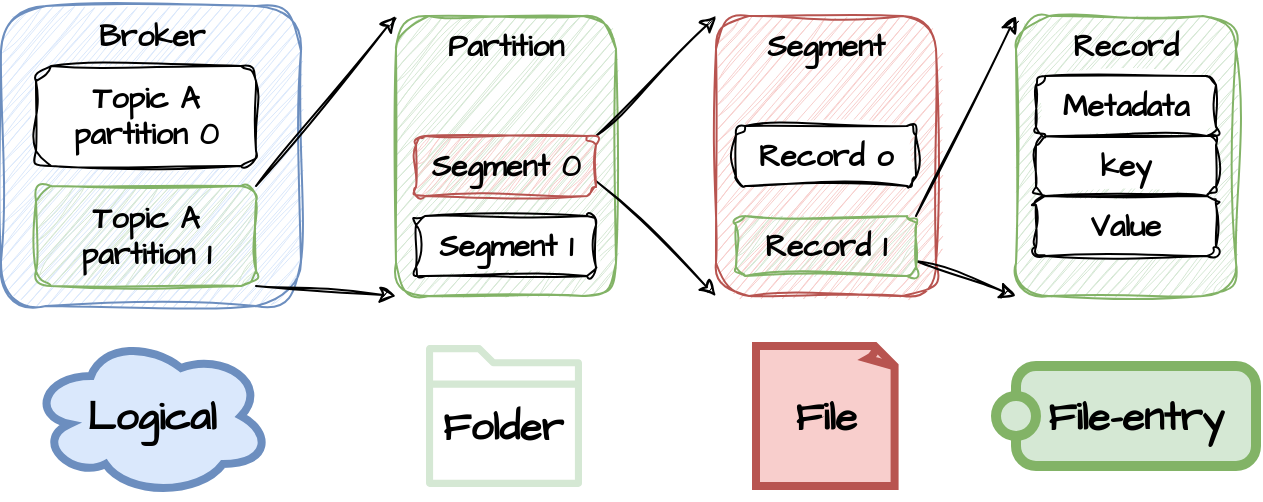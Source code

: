 <mxfile version="22.0.0" type="device">
  <diagram name="Page-1" id="VuXyPBn29ZUD2stHR1pA">
    <mxGraphModel dx="2074" dy="1196" grid="1" gridSize="10" guides="1" tooltips="1" connect="1" arrows="1" fold="1" page="1" pageScale="1" pageWidth="827" pageHeight="1169" math="0" shadow="0">
      <root>
        <mxCell id="0" />
        <mxCell id="1" parent="0" />
        <mxCell id="xtKhgX61a_iIN_HKlxtu-1" value="Broker" style="whiteSpace=wrap;html=1;aspect=fixed;sketch=1;hachureGap=4;jiggle=2;curveFitting=1;fontFamily=Architects Daughter;fontSource=https%3A%2F%2Ffonts.googleapis.com%2Fcss%3Ffamily%3DArchitects%2BDaughter;fontSize=15;fontStyle=1;verticalAlign=top;rounded=1;fillColor=#dae8fc;strokeColor=#6c8ebf;" vertex="1" parent="1">
          <mxGeometry x="72.5" y="135" width="150" height="150" as="geometry" />
        </mxCell>
        <mxCell id="xtKhgX61a_iIN_HKlxtu-2" value="&lt;b style=&quot;font-size: 15px;&quot;&gt;Topic A&lt;br style=&quot;font-size: 15px;&quot;&gt;partition 0&lt;/b&gt;" style="rounded=1;whiteSpace=wrap;html=1;sketch=1;hachureGap=4;jiggle=2;curveFitting=1;fontFamily=Architects Daughter;fontSource=https%3A%2F%2Ffonts.googleapis.com%2Fcss%3Ffamily%3DArchitects%2BDaughter;fontSize=15;" vertex="1" parent="1">
          <mxGeometry x="90" y="165" width="110" height="50" as="geometry" />
        </mxCell>
        <mxCell id="xtKhgX61a_iIN_HKlxtu-9" style="rounded=0;sketch=1;hachureGap=4;jiggle=2;curveFitting=1;orthogonalLoop=1;jettySize=auto;html=1;exitX=1;exitY=0;exitDx=0;exitDy=0;entryX=0;entryY=0;entryDx=0;entryDy=0;fontFamily=Architects Daughter;fontSource=https%3A%2F%2Ffonts.googleapis.com%2Fcss%3Ffamily%3DArchitects%2BDaughter;fontSize=16;" edge="1" parent="1" source="xtKhgX61a_iIN_HKlxtu-4" target="xtKhgX61a_iIN_HKlxtu-6">
          <mxGeometry relative="1" as="geometry" />
        </mxCell>
        <mxCell id="xtKhgX61a_iIN_HKlxtu-10" style="rounded=0;sketch=1;hachureGap=4;jiggle=2;curveFitting=1;orthogonalLoop=1;jettySize=auto;html=1;exitX=1;exitY=1;exitDx=0;exitDy=0;entryX=0;entryY=1;entryDx=0;entryDy=0;fontFamily=Architects Daughter;fontSource=https%3A%2F%2Ffonts.googleapis.com%2Fcss%3Ffamily%3DArchitects%2BDaughter;fontSize=16;" edge="1" parent="1" source="xtKhgX61a_iIN_HKlxtu-4" target="xtKhgX61a_iIN_HKlxtu-6">
          <mxGeometry relative="1" as="geometry" />
        </mxCell>
        <mxCell id="xtKhgX61a_iIN_HKlxtu-4" value="&lt;b style=&quot;font-size: 15px;&quot;&gt;Topic A&lt;br style=&quot;font-size: 15px;&quot;&gt;partition 1&lt;/b&gt;" style="rounded=1;whiteSpace=wrap;html=1;sketch=1;hachureGap=4;jiggle=2;curveFitting=1;fontFamily=Architects Daughter;fontSource=https%3A%2F%2Ffonts.googleapis.com%2Fcss%3Ffamily%3DArchitects%2BDaughter;fontSize=15;fillColor=#d5e8d4;strokeColor=#82b366;" vertex="1" parent="1">
          <mxGeometry x="90" y="225" width="110" height="50" as="geometry" />
        </mxCell>
        <mxCell id="xtKhgX61a_iIN_HKlxtu-6" value="&lt;b&gt;Partition&lt;/b&gt;" style="rounded=1;whiteSpace=wrap;html=1;sketch=1;hachureGap=4;jiggle=2;curveFitting=1;fontFamily=Architects Daughter;fontSource=https%3A%2F%2Ffonts.googleapis.com%2Fcss%3Ffamily%3DArchitects%2BDaughter;fontSize=15;verticalAlign=top;fillColor=#d5e8d4;strokeColor=#82b366;" vertex="1" parent="1">
          <mxGeometry x="270" y="140" width="110" height="140" as="geometry" />
        </mxCell>
        <mxCell id="xtKhgX61a_iIN_HKlxtu-14" style="rounded=0;sketch=1;hachureGap=4;jiggle=2;curveFitting=1;orthogonalLoop=1;jettySize=auto;html=1;exitX=1;exitY=0;exitDx=0;exitDy=0;entryX=0;entryY=0;entryDx=0;entryDy=0;fontFamily=Architects Daughter;fontSource=https%3A%2F%2Ffonts.googleapis.com%2Fcss%3Ffamily%3DArchitects%2BDaughter;fontSize=16;" edge="1" parent="1" source="xtKhgX61a_iIN_HKlxtu-7" target="xtKhgX61a_iIN_HKlxtu-11">
          <mxGeometry relative="1" as="geometry" />
        </mxCell>
        <mxCell id="xtKhgX61a_iIN_HKlxtu-15" style="rounded=0;sketch=1;hachureGap=4;jiggle=2;curveFitting=1;orthogonalLoop=1;jettySize=auto;html=1;exitX=1;exitY=0.75;exitDx=0;exitDy=0;entryX=0;entryY=1;entryDx=0;entryDy=0;fontFamily=Architects Daughter;fontSource=https%3A%2F%2Ffonts.googleapis.com%2Fcss%3Ffamily%3DArchitects%2BDaughter;fontSize=16;" edge="1" parent="1" source="xtKhgX61a_iIN_HKlxtu-7" target="xtKhgX61a_iIN_HKlxtu-11">
          <mxGeometry relative="1" as="geometry" />
        </mxCell>
        <mxCell id="xtKhgX61a_iIN_HKlxtu-7" value="&lt;b&gt;Segment 0&lt;/b&gt;" style="rounded=1;whiteSpace=wrap;html=1;sketch=1;hachureGap=4;jiggle=2;curveFitting=1;fontFamily=Architects Daughter;fontSource=https%3A%2F%2Ffonts.googleapis.com%2Fcss%3Ffamily%3DArchitects%2BDaughter;fontSize=15;fillColor=#f8cecc;strokeColor=#b85450;" vertex="1" parent="1">
          <mxGeometry x="280" y="200" width="90" height="30" as="geometry" />
        </mxCell>
        <mxCell id="xtKhgX61a_iIN_HKlxtu-8" value="&lt;b&gt;Segment 1&lt;/b&gt;" style="rounded=1;whiteSpace=wrap;html=1;sketch=1;hachureGap=4;jiggle=2;curveFitting=1;fontFamily=Architects Daughter;fontSource=https%3A%2F%2Ffonts.googleapis.com%2Fcss%3Ffamily%3DArchitects%2BDaughter;fontSize=15;" vertex="1" parent="1">
          <mxGeometry x="280" y="240" width="90" height="30" as="geometry" />
        </mxCell>
        <mxCell id="xtKhgX61a_iIN_HKlxtu-11" value="&lt;b&gt;Segment&lt;/b&gt;" style="rounded=1;whiteSpace=wrap;html=1;sketch=1;hachureGap=4;jiggle=2;curveFitting=1;fontFamily=Architects Daughter;fontSource=https%3A%2F%2Ffonts.googleapis.com%2Fcss%3Ffamily%3DArchitects%2BDaughter;fontSize=15;verticalAlign=top;fillColor=#f8cecc;strokeColor=#b85450;" vertex="1" parent="1">
          <mxGeometry x="430" y="140" width="110" height="140" as="geometry" />
        </mxCell>
        <mxCell id="xtKhgX61a_iIN_HKlxtu-12" value="&lt;b&gt;Record o&lt;/b&gt;" style="rounded=1;whiteSpace=wrap;html=1;sketch=1;hachureGap=4;jiggle=2;curveFitting=1;fontFamily=Architects Daughter;fontSource=https%3A%2F%2Ffonts.googleapis.com%2Fcss%3Ffamily%3DArchitects%2BDaughter;fontSize=15;" vertex="1" parent="1">
          <mxGeometry x="440" y="195" width="90" height="30" as="geometry" />
        </mxCell>
        <mxCell id="xtKhgX61a_iIN_HKlxtu-20" style="rounded=0;sketch=1;hachureGap=4;jiggle=2;curveFitting=1;orthogonalLoop=1;jettySize=auto;html=1;exitX=1;exitY=0;exitDx=0;exitDy=0;entryX=0;entryY=0;entryDx=0;entryDy=0;fontFamily=Architects Daughter;fontSource=https%3A%2F%2Ffonts.googleapis.com%2Fcss%3Ffamily%3DArchitects%2BDaughter;fontSize=16;" edge="1" parent="1" source="xtKhgX61a_iIN_HKlxtu-13" target="xtKhgX61a_iIN_HKlxtu-16">
          <mxGeometry relative="1" as="geometry" />
        </mxCell>
        <mxCell id="xtKhgX61a_iIN_HKlxtu-21" style="rounded=0;sketch=1;hachureGap=4;jiggle=2;curveFitting=1;orthogonalLoop=1;jettySize=auto;html=1;exitX=1;exitY=0.75;exitDx=0;exitDy=0;entryX=0;entryY=1;entryDx=0;entryDy=0;fontFamily=Architects Daughter;fontSource=https%3A%2F%2Ffonts.googleapis.com%2Fcss%3Ffamily%3DArchitects%2BDaughter;fontSize=16;" edge="1" parent="1" source="xtKhgX61a_iIN_HKlxtu-13" target="xtKhgX61a_iIN_HKlxtu-16">
          <mxGeometry relative="1" as="geometry" />
        </mxCell>
        <mxCell id="xtKhgX61a_iIN_HKlxtu-13" value="&lt;b&gt;Record 1&lt;/b&gt;" style="rounded=1;whiteSpace=wrap;html=1;sketch=1;hachureGap=4;jiggle=2;curveFitting=1;fontFamily=Architects Daughter;fontSource=https%3A%2F%2Ffonts.googleapis.com%2Fcss%3Ffamily%3DArchitects%2BDaughter;fontSize=15;fillColor=#d5e8d4;strokeColor=#82b366;" vertex="1" parent="1">
          <mxGeometry x="440" y="240" width="90" height="30" as="geometry" />
        </mxCell>
        <mxCell id="xtKhgX61a_iIN_HKlxtu-16" value="&lt;b&gt;Record&lt;/b&gt;" style="rounded=1;whiteSpace=wrap;html=1;sketch=1;hachureGap=4;jiggle=2;curveFitting=1;fontFamily=Architects Daughter;fontSource=https%3A%2F%2Ffonts.googleapis.com%2Fcss%3Ffamily%3DArchitects%2BDaughter;fontSize=15;verticalAlign=top;fillColor=#d5e8d4;strokeColor=#82b366;" vertex="1" parent="1">
          <mxGeometry x="580" y="140" width="110" height="140" as="geometry" />
        </mxCell>
        <mxCell id="xtKhgX61a_iIN_HKlxtu-17" value="&lt;b&gt;key&lt;/b&gt;" style="rounded=1;whiteSpace=wrap;html=1;sketch=1;hachureGap=4;jiggle=2;curveFitting=1;fontFamily=Architects Daughter;fontSource=https%3A%2F%2Ffonts.googleapis.com%2Fcss%3Ffamily%3DArchitects%2BDaughter;fontSize=15;" vertex="1" parent="1">
          <mxGeometry x="590" y="200" width="90" height="30" as="geometry" />
        </mxCell>
        <mxCell id="xtKhgX61a_iIN_HKlxtu-18" value="&lt;b&gt;Value&lt;/b&gt;" style="rounded=1;whiteSpace=wrap;html=1;sketch=1;hachureGap=4;jiggle=2;curveFitting=1;fontFamily=Architects Daughter;fontSource=https%3A%2F%2Ffonts.googleapis.com%2Fcss%3Ffamily%3DArchitects%2BDaughter;fontSize=15;" vertex="1" parent="1">
          <mxGeometry x="590" y="230" width="90" height="30" as="geometry" />
        </mxCell>
        <mxCell id="xtKhgX61a_iIN_HKlxtu-19" value="&lt;b&gt;Metadata&lt;/b&gt;" style="rounded=1;whiteSpace=wrap;html=1;sketch=1;hachureGap=4;jiggle=2;curveFitting=1;fontFamily=Architects Daughter;fontSource=https%3A%2F%2Ffonts.googleapis.com%2Fcss%3Ffamily%3DArchitects%2BDaughter;fontSize=15;" vertex="1" parent="1">
          <mxGeometry x="590" y="170" width="90" height="30" as="geometry" />
        </mxCell>
        <mxCell id="xtKhgX61a_iIN_HKlxtu-22" value="" style="sketch=0;outlineConnect=0;fillColor=#d5e8d4;strokeColor=#82b366;dashed=0;verticalLabelPosition=bottom;verticalAlign=top;align=center;html=1;fontSize=12;fontStyle=0;aspect=fixed;pointerEvents=1;shape=mxgraph.aws4.folder;hachureGap=4;jiggle=2;curveFitting=1;fontFamily=Architects Daughter;fontSource=https%3A%2F%2Ffonts.googleapis.com%2Fcss%3Ffamily%3DArchitects%2BDaughter;" vertex="1" parent="1">
          <mxGeometry x="285" y="304.5" width="78" height="71" as="geometry" />
        </mxCell>
        <mxCell id="xtKhgX61a_iIN_HKlxtu-24" value="File" style="whiteSpace=wrap;html=1;shape=mxgraph.basic.document;hachureGap=4;fontFamily=Architects Daughter;fontSource=https%3A%2F%2Ffonts.googleapis.com%2Fcss%3Ffamily%3DArchitects%2BDaughter;fontSize=20;strokeWidth=4;fontStyle=1;fillColor=#f8cecc;strokeColor=#b85450;" vertex="1" parent="1">
          <mxGeometry x="450" y="305" width="70" height="70" as="geometry" />
        </mxCell>
        <mxCell id="xtKhgX61a_iIN_HKlxtu-27" value="&lt;b&gt;Folder&lt;/b&gt;" style="text;html=1;align=center;verticalAlign=middle;resizable=0;points=[];autosize=1;strokeColor=none;fillColor=none;fontSize=20;fontFamily=Architects Daughter;" vertex="1" parent="1">
          <mxGeometry x="283" y="325" width="80" height="40" as="geometry" />
        </mxCell>
        <mxCell id="xtKhgX61a_iIN_HKlxtu-31" value="File-entry" style="shape=umlState;rounded=1;verticalAlign=middle;align=center;absoluteArcSize=1;arcSize=10;umlStateConnection=connPointRefEntry;boundedLbl=1;whiteSpace=wrap;html=1;hachureGap=4;fontFamily=Architects Daughter;fontSource=https%3A%2F%2Ffonts.googleapis.com%2Fcss%3Ffamily%3DArchitects%2BDaughter;fontSize=20;strokeWidth=5;fontStyle=1;fillColor=#d5e8d4;strokeColor=#82b366;" vertex="1" parent="1">
          <mxGeometry x="570" y="315" width="130" height="50" as="geometry" />
        </mxCell>
        <mxCell id="xtKhgX61a_iIN_HKlxtu-38" value="&lt;b&gt;Logical&lt;/b&gt;" style="ellipse;shape=cloud;whiteSpace=wrap;html=1;hachureGap=4;fontFamily=Architects Daughter;fontSource=https%3A%2F%2Ffonts.googleapis.com%2Fcss%3Ffamily%3DArchitects%2BDaughter;fontSize=20;strokeWidth=4;fillColor=#dae8fc;strokeColor=#6c8ebf;" vertex="1" parent="1">
          <mxGeometry x="87.5" y="300" width="120" height="80" as="geometry" />
        </mxCell>
      </root>
    </mxGraphModel>
  </diagram>
</mxfile>
